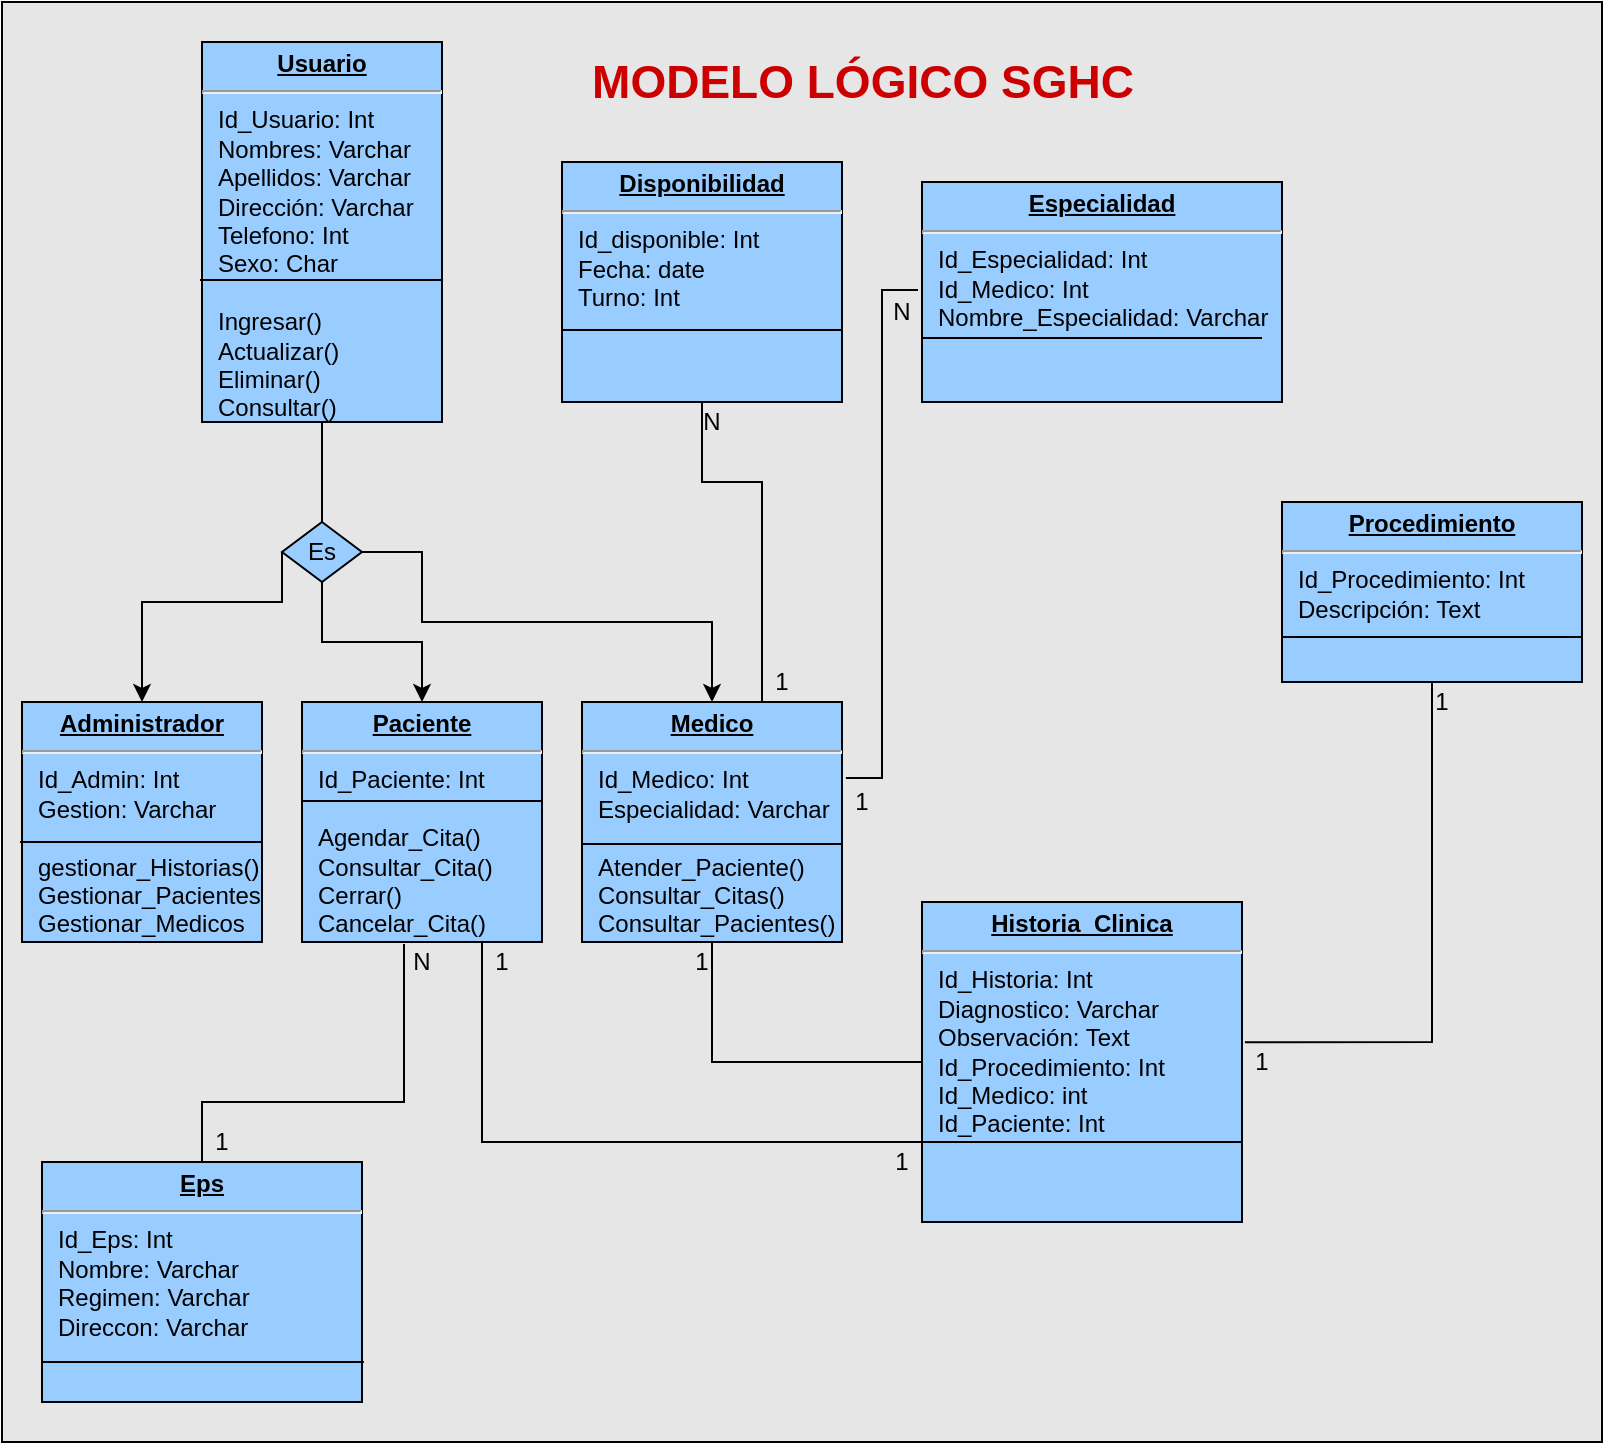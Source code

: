 <mxfile version="14.7.7" type="github">
  <diagram id="Qhw-kXxApB5mcE62uzXR" name="Page-1">
    <mxGraphModel dx="1746" dy="477" grid="1" gridSize="10" guides="1" tooltips="1" connect="1" arrows="1" fold="1" page="1" pageScale="1" pageWidth="827" pageHeight="1169" math="0" shadow="0">
      <root>
        <mxCell id="0" />
        <mxCell id="1" parent="0" />
        <mxCell id="5s0-geanVRbwV01lsVv5-57" value="" style="rounded=0;whiteSpace=wrap;html=1;fillColor=#E6E6E6;" vertex="1" parent="1">
          <mxGeometry x="-170" y="230" width="800" height="720" as="geometry" />
        </mxCell>
        <mxCell id="5s0-geanVRbwV01lsVv5-6" value="&lt;p style=&quot;margin: 0px ; margin-top: 4px ; text-align: center ; text-decoration: underline&quot;&gt;&lt;b&gt;Usuario&lt;/b&gt;&lt;/p&gt;&lt;hr&gt;&lt;p style=&quot;margin: 0px ; margin-left: 8px&quot;&gt;Id_Usuario: Int&lt;br&gt;Nombres: Varchar&lt;br&gt;Apellidos: Varchar&lt;/p&gt;&lt;p style=&quot;margin: 0px ; margin-left: 8px&quot;&gt;Dirección: Varchar&lt;/p&gt;&lt;p style=&quot;margin: 0px ; margin-left: 8px&quot;&gt;Telefono: Int&lt;/p&gt;&lt;p style=&quot;margin: 0px ; margin-left: 8px&quot;&gt;Sexo: Char&lt;/p&gt;&lt;p style=&quot;margin: 0px ; margin-left: 8px&quot;&gt;&lt;br&gt;&lt;/p&gt;&lt;p style=&quot;margin: 0px ; margin-left: 8px&quot;&gt;Ingresar()&lt;/p&gt;&lt;p style=&quot;margin: 0px ; margin-left: 8px&quot;&gt;Actualizar()&lt;/p&gt;&lt;p style=&quot;margin: 0px ; margin-left: 8px&quot;&gt;Eliminar()&lt;/p&gt;&lt;p style=&quot;margin: 0px ; margin-left: 8px&quot;&gt;Consultar()&lt;/p&gt;" style="verticalAlign=top;align=left;overflow=fill;fontSize=12;fontFamily=Helvetica;html=1;fillColor=#99CCFF;" vertex="1" parent="1">
          <mxGeometry x="-70" y="250" width="120" height="190" as="geometry" />
        </mxCell>
        <mxCell id="5s0-geanVRbwV01lsVv5-7" value="&lt;p style=&quot;margin: 0px ; margin-top: 4px ; text-align: center ; text-decoration: underline&quot;&gt;&lt;b&gt;Disponibilidad&lt;/b&gt;&lt;/p&gt;&lt;hr&gt;&lt;p style=&quot;margin: 0px ; margin-left: 8px&quot;&gt;Id_disponible: Int&lt;/p&gt;&lt;p style=&quot;margin: 0px ; margin-left: 8px&quot;&gt;Fecha: date&lt;br&gt;Turno: Int&lt;/p&gt;" style="verticalAlign=top;align=left;overflow=fill;fontSize=12;fontFamily=Helvetica;html=1;fillColor=#99CCFF;" vertex="1" parent="1">
          <mxGeometry x="110" y="310" width="140" height="120" as="geometry" />
        </mxCell>
        <mxCell id="5s0-geanVRbwV01lsVv5-8" value="&lt;p style=&quot;margin: 0px ; margin-top: 4px ; text-align: center ; text-decoration: underline&quot;&gt;&lt;b&gt;Administrador&lt;/b&gt;&lt;/p&gt;&lt;hr&gt;&lt;p style=&quot;margin: 0px ; margin-left: 8px&quot;&gt;Id_Admin: Int&lt;/p&gt;&lt;p style=&quot;margin: 0px ; margin-left: 8px&quot;&gt;Gestion: Varchar&lt;/p&gt;&lt;p style=&quot;margin: 0px ; margin-left: 8px&quot;&gt;&lt;br&gt;&lt;/p&gt;&lt;p style=&quot;margin: 0px ; margin-left: 8px&quot;&gt;gestionar_Historias()&lt;/p&gt;&lt;p style=&quot;margin: 0px ; margin-left: 8px&quot;&gt;Gestionar_Pacientes&lt;/p&gt;&lt;p style=&quot;margin: 0px ; margin-left: 8px&quot;&gt;Gestionar_Medicos&lt;/p&gt;" style="verticalAlign=top;align=left;overflow=fill;fontSize=12;fontFamily=Helvetica;html=1;fillColor=#99CCFF;" vertex="1" parent="1">
          <mxGeometry x="-160" y="580" width="120" height="120" as="geometry" />
        </mxCell>
        <mxCell id="5s0-geanVRbwV01lsVv5-9" value="&lt;p style=&quot;margin: 0px ; margin-top: 4px ; text-align: center ; text-decoration: underline&quot;&gt;&lt;b&gt;Paciente&lt;/b&gt;&lt;/p&gt;&lt;hr&gt;&lt;p style=&quot;margin: 0px ; margin-left: 8px&quot;&gt;Id_Paciente: Int&lt;/p&gt;&lt;p style=&quot;margin: 0px ; margin-left: 8px&quot;&gt;&lt;br&gt;&lt;/p&gt;&lt;p style=&quot;margin: 0px ; margin-left: 8px&quot;&gt;Agendar_Cita()&lt;/p&gt;&lt;p style=&quot;margin: 0px ; margin-left: 8px&quot;&gt;Consultar_Cita()&lt;/p&gt;&lt;p style=&quot;margin: 0px ; margin-left: 8px&quot;&gt;Cerrar()&lt;/p&gt;&lt;p style=&quot;margin: 0px ; margin-left: 8px&quot;&gt;Cancelar_Cita()&lt;/p&gt;" style="verticalAlign=top;align=left;overflow=fill;fontSize=12;fontFamily=Helvetica;html=1;fillColor=#99CCFF;" vertex="1" parent="1">
          <mxGeometry x="-20" y="580" width="120" height="120" as="geometry" />
        </mxCell>
        <mxCell id="5s0-geanVRbwV01lsVv5-10" value="&lt;p style=&quot;margin: 0px ; margin-top: 4px ; text-align: center ; text-decoration: underline&quot;&gt;&lt;b&gt;Medico&lt;/b&gt;&lt;/p&gt;&lt;hr&gt;&lt;p style=&quot;margin: 0px ; margin-left: 8px&quot;&gt;Id_Medico: Int&lt;/p&gt;&lt;p style=&quot;margin: 0px ; margin-left: 8px&quot;&gt;Especialidad: Varchar&lt;/p&gt;&lt;p style=&quot;margin: 0px ; margin-left: 8px&quot;&gt;&lt;br&gt;&lt;/p&gt;&lt;p style=&quot;margin: 0px ; margin-left: 8px&quot;&gt;Atender_Paciente()&lt;/p&gt;&lt;p style=&quot;margin: 0px ; margin-left: 8px&quot;&gt;Consultar_Citas()&lt;/p&gt;&lt;p style=&quot;margin: 0px ; margin-left: 8px&quot;&gt;Consultar_Pacientes()&lt;/p&gt;" style="verticalAlign=top;align=left;overflow=fill;fontSize=12;fontFamily=Helvetica;html=1;fillColor=#99CCFF;" vertex="1" parent="1">
          <mxGeometry x="120" y="580" width="130" height="120" as="geometry" />
        </mxCell>
        <mxCell id="5s0-geanVRbwV01lsVv5-11" value="&lt;p style=&quot;margin: 0px ; margin-top: 4px ; text-align: center ; text-decoration: underline&quot;&gt;&lt;b&gt;Especialidad&lt;/b&gt;&lt;/p&gt;&lt;hr&gt;&lt;p style=&quot;margin: 0px ; margin-left: 8px&quot;&gt;Id_Especialidad: Int&lt;/p&gt;&lt;p style=&quot;margin: 0px ; margin-left: 8px&quot;&gt;Id_Medico: Int&lt;/p&gt;&lt;p style=&quot;margin: 0px ; margin-left: 8px&quot;&gt;Nombre_Especialidad: Varchar&lt;/p&gt;&lt;span style=&quot;color: rgba(0 , 0 , 0 , 0) ; font-family: monospace ; font-size: 0px&quot;&gt;%3CmxGraphModel%3E%3Croot%3E%3CmxCell%20id%3D%220%22%2F%3E%3CmxCell%20id%3D%221%22%20parent%3D%220%22%2F%3E%3CmxCell%20id%3D%222%22%20value%3D%22%26lt%3Bp%20style%3D%26quot%3Bmargin%3A%200px%20%3B%20margin-top%3A%204px%20%3B%20text-align%3A%20center%20%3B%20text-decoration%3A%20underline%26quot%3B%26gt%3B%26lt%3Bb%26gt%3BMedico%26lt%3B%2Fb%26gt%3B%26lt%3B%2Fp%26gt%3B%26lt%3Bhr%26gt%3B%26lt%3Bp%20style%3D%26quot%3Bmargin%3A%200px%20%3B%20margin-left%3A%208px%26quot%3B%26gt%3BId_Medico%3A%20Integer%26lt%3B%2Fp%26gt%3B%26lt%3Bp%20style%3D%26quot%3Bmargin%3A%200px%20%3B%20margin-left%3A%208px%26quot%3B%26gt%3BEspecialidad%3A%20String%26lt%3B%2Fp%26gt%3B%26lt%3Bp%20style%3D%26quot%3Bmargin%3A%200px%20%3B%20margin-left%3A%208px%26quot%3B%26gt%3B%26lt%3Bbr%26gt%3B%26lt%3B%2Fp%26gt%3B%26lt%3Bp%20style%3D%26quot%3Bmargin%3A%200px%20%3B%20margin-left%3A%208px%26quot%3B%26gt%3BAtender_Paciente()%26lt%3B%2Fp%26gt%3B%26lt%3Bp%20style%3D%26quot%3Bmargin%3A%200px%20%3B%20margin-left%3A%208px%26quot%3B%26gt%3BConsultar_Citas()%26lt%3B%2Fp%26gt%3B%26lt%3Bp%20style%3D%26quot%3Bmargin%3A%200px%20%3B%20margin-left%3A%208px%26quot%3B%26gt%3BConsultar_Pacientes()%26lt%3B%2Fp%26gt%3B%22%20style%3D%22verticalAlign%3Dtop%3Balign%3Dleft%3Boverflow%3Dfill%3BfontSize%3D12%3BfontFamily%3DHelvetica%3Bhtml%3D1%3B%22%20vertex%3D%221%22%20parent%3D%221%22%3E%3CmxGeometry%20x%3D%22450%22%20y%3D%22570%22%20width%3D%22160%22%20height%3D%22120%22%20as%3D%22geometry%22%2F%3E%3C%2FmxCell%3E%3C%2Froot%3E%3C%2FmxGraphModel%3E&lt;/span&gt;" style="verticalAlign=top;align=left;overflow=fill;fontSize=12;fontFamily=Helvetica;html=1;fillColor=#99CCFF;" vertex="1" parent="1">
          <mxGeometry x="290" y="320" width="180" height="110" as="geometry" />
        </mxCell>
        <mxCell id="5s0-geanVRbwV01lsVv5-12" value="&lt;p style=&quot;margin: 0px ; margin-top: 4px ; text-align: center ; text-decoration: underline&quot;&gt;&lt;b&gt;Procedimiento&lt;/b&gt;&lt;/p&gt;&lt;hr&gt;&lt;p style=&quot;margin: 0px ; margin-left: 8px&quot;&gt;Id_Procedimiento: Int&lt;/p&gt;&lt;p style=&quot;margin: 0px ; margin-left: 8px&quot;&gt;Descripción: Text&lt;/p&gt;&lt;p style=&quot;margin: 0px ; margin-left: 8px&quot;&gt;&lt;br&gt;&lt;/p&gt;&lt;p style=&quot;margin: 0px ; margin-left: 8px&quot;&gt;&lt;br&gt;&lt;/p&gt;" style="verticalAlign=top;align=left;overflow=fill;fontSize=12;fontFamily=Helvetica;html=1;fillColor=#99CCFF;" vertex="1" parent="1">
          <mxGeometry x="470" y="480" width="150" height="90" as="geometry" />
        </mxCell>
        <mxCell id="5s0-geanVRbwV01lsVv5-13" value="&lt;p style=&quot;margin: 0px ; margin-top: 4px ; text-align: center ; text-decoration: underline&quot;&gt;&lt;b&gt;Historia_Clinica&lt;/b&gt;&lt;/p&gt;&lt;hr&gt;&lt;p style=&quot;margin: 0px ; margin-left: 8px&quot;&gt;Id_Historia: Int&lt;/p&gt;&lt;p style=&quot;margin: 0px ; margin-left: 8px&quot;&gt;Diagnostico: Varchar&lt;/p&gt;&lt;p style=&quot;margin: 0px ; margin-left: 8px&quot;&gt;Observación: Text&lt;/p&gt;&lt;p style=&quot;margin: 0px ; margin-left: 8px&quot;&gt;Id_Procedimiento: Int&lt;/p&gt;&lt;p style=&quot;margin: 0px ; margin-left: 8px&quot;&gt;Id_Medico: int&lt;/p&gt;&lt;p style=&quot;margin: 0px ; margin-left: 8px&quot;&gt;Id_Paciente: Int&lt;/p&gt;&lt;p style=&quot;margin: 0px ; margin-left: 8px&quot;&gt;&lt;br&gt;&lt;/p&gt;&lt;p style=&quot;margin: 0px ; margin-left: 8px&quot;&gt;&lt;br&gt;&lt;/p&gt;" style="verticalAlign=top;align=left;overflow=fill;fontSize=12;fontFamily=Helvetica;html=1;fillColor=#99CCFF;" vertex="1" parent="1">
          <mxGeometry x="290" y="680" width="160" height="160" as="geometry" />
        </mxCell>
        <mxCell id="5s0-geanVRbwV01lsVv5-14" value="&lt;p style=&quot;margin: 0px ; margin-top: 4px ; text-align: center ; text-decoration: underline&quot;&gt;&lt;b&gt;Eps&lt;/b&gt;&lt;/p&gt;&lt;hr&gt;&lt;p style=&quot;margin: 0px ; margin-left: 8px&quot;&gt;Id_Eps: Int&lt;/p&gt;&lt;p style=&quot;margin: 0px ; margin-left: 8px&quot;&gt;Nombre: Varchar&lt;/p&gt;&lt;p style=&quot;margin: 0px ; margin-left: 8px&quot;&gt;Regimen: Varchar&lt;/p&gt;&lt;p style=&quot;margin: 0px ; margin-left: 8px&quot;&gt;Direccon: Varchar&lt;/p&gt;&lt;p style=&quot;margin: 0px ; margin-left: 8px&quot;&gt;&lt;br&gt;&lt;/p&gt;" style="verticalAlign=top;align=left;overflow=fill;fontSize=12;fontFamily=Helvetica;html=1;fillColor=#99CCFF;" vertex="1" parent="1">
          <mxGeometry x="-150" y="810" width="160" height="120" as="geometry" />
        </mxCell>
        <mxCell id="5s0-geanVRbwV01lsVv5-17" style="edgeStyle=orthogonalEdgeStyle;rounded=0;orthogonalLoop=1;jettySize=auto;html=1;exitX=0;exitY=0.5;exitDx=0;exitDy=0;entryX=0.5;entryY=0;entryDx=0;entryDy=0;" edge="1" parent="1" source="5s0-geanVRbwV01lsVv5-16" target="5s0-geanVRbwV01lsVv5-8">
          <mxGeometry relative="1" as="geometry">
            <Array as="points">
              <mxPoint x="-30" y="530" />
              <mxPoint x="-100" y="530" />
            </Array>
          </mxGeometry>
        </mxCell>
        <mxCell id="5s0-geanVRbwV01lsVv5-18" style="edgeStyle=orthogonalEdgeStyle;rounded=0;orthogonalLoop=1;jettySize=auto;html=1;exitX=0.5;exitY=1;exitDx=0;exitDy=0;entryX=0.5;entryY=0;entryDx=0;entryDy=0;" edge="1" parent="1" source="5s0-geanVRbwV01lsVv5-16" target="5s0-geanVRbwV01lsVv5-9">
          <mxGeometry relative="1" as="geometry" />
        </mxCell>
        <mxCell id="5s0-geanVRbwV01lsVv5-19" style="edgeStyle=orthogonalEdgeStyle;rounded=0;orthogonalLoop=1;jettySize=auto;html=1;exitX=1;exitY=0.5;exitDx=0;exitDy=0;entryX=0.5;entryY=0;entryDx=0;entryDy=0;" edge="1" parent="1" source="5s0-geanVRbwV01lsVv5-16" target="5s0-geanVRbwV01lsVv5-10">
          <mxGeometry relative="1" as="geometry">
            <Array as="points">
              <mxPoint x="40" y="505" />
              <mxPoint x="40" y="540" />
              <mxPoint x="185" y="540" />
            </Array>
          </mxGeometry>
        </mxCell>
        <mxCell id="5s0-geanVRbwV01lsVv5-16" value="Es" style="shape=rhombus;perimeter=rhombusPerimeter;whiteSpace=wrap;html=1;align=center;fillColor=#99CCFF;" vertex="1" parent="1">
          <mxGeometry x="-30" y="490" width="40" height="30" as="geometry" />
        </mxCell>
        <mxCell id="5s0-geanVRbwV01lsVv5-21" value="" style="endArrow=none;html=1;rounded=0;entryX=0.5;entryY=1;entryDx=0;entryDy=0;exitX=0.5;exitY=0;exitDx=0;exitDy=0;" edge="1" parent="1" source="5s0-geanVRbwV01lsVv5-16" target="5s0-geanVRbwV01lsVv5-6">
          <mxGeometry relative="1" as="geometry">
            <mxPoint x="-100" y="489" as="sourcePoint" />
            <mxPoint x="60" y="489" as="targetPoint" />
          </mxGeometry>
        </mxCell>
        <mxCell id="5s0-geanVRbwV01lsVv5-24" value="" style="endArrow=none;html=1;rounded=0;entryX=0.5;entryY=1;entryDx=0;entryDy=0;exitX=1.009;exitY=0.438;exitDx=0;exitDy=0;exitPerimeter=0;" edge="1" parent="1" source="5s0-geanVRbwV01lsVv5-13" target="5s0-geanVRbwV01lsVv5-12">
          <mxGeometry relative="1" as="geometry">
            <mxPoint x="590" y="690" as="sourcePoint" />
            <mxPoint x="590" y="640" as="targetPoint" />
            <Array as="points">
              <mxPoint x="545" y="750" />
            </Array>
          </mxGeometry>
        </mxCell>
        <mxCell id="5s0-geanVRbwV01lsVv5-25" value="" style="endArrow=none;html=1;rounded=0;exitX=1.015;exitY=0.317;exitDx=0;exitDy=0;exitPerimeter=0;" edge="1" parent="1" source="5s0-geanVRbwV01lsVv5-10">
          <mxGeometry relative="1" as="geometry">
            <mxPoint x="269" y="600" as="sourcePoint" />
            <mxPoint x="288" y="374" as="targetPoint" />
            <Array as="points">
              <mxPoint x="270" y="618" />
              <mxPoint x="270" y="374" />
            </Array>
          </mxGeometry>
        </mxCell>
        <mxCell id="5s0-geanVRbwV01lsVv5-26" value="" style="endArrow=none;html=1;rounded=0;exitX=0.5;exitY=0;exitDx=0;exitDy=0;entryX=0.5;entryY=1;entryDx=0;entryDy=0;" edge="1" parent="1" target="5s0-geanVRbwV01lsVv5-7">
          <mxGeometry relative="1" as="geometry">
            <mxPoint x="210" y="580" as="sourcePoint" />
            <mxPoint x="170" y="470" as="targetPoint" />
            <Array as="points">
              <mxPoint x="210" y="470" />
              <mxPoint x="180" y="470" />
            </Array>
          </mxGeometry>
        </mxCell>
        <mxCell id="5s0-geanVRbwV01lsVv5-27" value="" style="endArrow=none;html=1;rounded=0;entryX=0;entryY=0.75;entryDx=0;entryDy=0;exitX=0.75;exitY=1;exitDx=0;exitDy=0;" edge="1" parent="1" source="5s0-geanVRbwV01lsVv5-9" target="5s0-geanVRbwV01lsVv5-13">
          <mxGeometry relative="1" as="geometry">
            <mxPoint x="150" y="860" as="sourcePoint" />
            <mxPoint x="150" y="810" as="targetPoint" />
            <Array as="points">
              <mxPoint x="70" y="800" />
            </Array>
          </mxGeometry>
        </mxCell>
        <mxCell id="5s0-geanVRbwV01lsVv5-28" value="" style="endArrow=none;html=1;rounded=0;entryX=0.5;entryY=1;entryDx=0;entryDy=0;" edge="1" parent="1" source="5s0-geanVRbwV01lsVv5-13" target="5s0-geanVRbwV01lsVv5-10">
          <mxGeometry relative="1" as="geometry">
            <mxPoint x="300" y="760" as="sourcePoint" />
            <mxPoint x="320" y="710" as="targetPoint" />
            <Array as="points">
              <mxPoint x="185" y="760" />
            </Array>
          </mxGeometry>
        </mxCell>
        <mxCell id="5s0-geanVRbwV01lsVv5-29" value="" style="endArrow=none;html=1;rounded=0;entryX=0.425;entryY=1.008;entryDx=0;entryDy=0;exitX=0.5;exitY=0;exitDx=0;exitDy=0;entryPerimeter=0;" edge="1" parent="1" source="5s0-geanVRbwV01lsVv5-14" target="5s0-geanVRbwV01lsVv5-9">
          <mxGeometry relative="1" as="geometry">
            <mxPoint x="20" y="790" as="sourcePoint" />
            <mxPoint x="20" y="740" as="targetPoint" />
            <Array as="points">
              <mxPoint x="-70" y="780" />
              <mxPoint x="31" y="780" />
            </Array>
          </mxGeometry>
        </mxCell>
        <mxCell id="5s0-geanVRbwV01lsVv5-30" value="1" style="text;html=1;strokeColor=none;fillColor=none;align=center;verticalAlign=middle;whiteSpace=wrap;rounded=0;" vertex="1" parent="1">
          <mxGeometry x="250" y="620" width="20" height="20" as="geometry" />
        </mxCell>
        <mxCell id="5s0-geanVRbwV01lsVv5-31" value="1" style="text;html=1;strokeColor=none;fillColor=none;align=center;verticalAlign=middle;whiteSpace=wrap;rounded=0;" vertex="1" parent="1">
          <mxGeometry x="270" y="800" width="20" height="20" as="geometry" />
        </mxCell>
        <mxCell id="5s0-geanVRbwV01lsVv5-32" value="1" style="text;html=1;strokeColor=none;fillColor=none;align=center;verticalAlign=middle;whiteSpace=wrap;rounded=0;" vertex="1" parent="1">
          <mxGeometry x="170" y="700" width="20" height="20" as="geometry" />
        </mxCell>
        <mxCell id="5s0-geanVRbwV01lsVv5-33" value="1" style="text;html=1;strokeColor=none;fillColor=none;align=center;verticalAlign=middle;whiteSpace=wrap;rounded=0;" vertex="1" parent="1">
          <mxGeometry x="70" y="700" width="20" height="20" as="geometry" />
        </mxCell>
        <mxCell id="5s0-geanVRbwV01lsVv5-39" value="1" style="text;html=1;strokeColor=none;fillColor=none;align=center;verticalAlign=middle;whiteSpace=wrap;rounded=0;" vertex="1" parent="1">
          <mxGeometry x="210" y="560" width="20" height="20" as="geometry" />
        </mxCell>
        <mxCell id="5s0-geanVRbwV01lsVv5-40" value="1" style="text;html=1;strokeColor=none;fillColor=none;align=center;verticalAlign=middle;whiteSpace=wrap;rounded=0;" vertex="1" parent="1">
          <mxGeometry x="450" y="750" width="20" height="20" as="geometry" />
        </mxCell>
        <mxCell id="5s0-geanVRbwV01lsVv5-41" value="1" style="text;html=1;strokeColor=none;fillColor=none;align=center;verticalAlign=middle;whiteSpace=wrap;rounded=0;" vertex="1" parent="1">
          <mxGeometry x="540" y="570" width="20" height="20" as="geometry" />
        </mxCell>
        <mxCell id="5s0-geanVRbwV01lsVv5-42" value="N" style="text;html=1;strokeColor=none;fillColor=none;align=center;verticalAlign=middle;whiteSpace=wrap;rounded=0;" vertex="1" parent="1">
          <mxGeometry x="270" y="375" width="20" height="20" as="geometry" />
        </mxCell>
        <mxCell id="5s0-geanVRbwV01lsVv5-44" value="N" style="text;html=1;strokeColor=none;fillColor=none;align=center;verticalAlign=middle;whiteSpace=wrap;rounded=0;" vertex="1" parent="1">
          <mxGeometry x="175" y="430" width="20" height="20" as="geometry" />
        </mxCell>
        <mxCell id="5s0-geanVRbwV01lsVv5-45" value="1" style="text;html=1;strokeColor=none;fillColor=none;align=center;verticalAlign=middle;whiteSpace=wrap;rounded=0;" vertex="1" parent="1">
          <mxGeometry x="-70" y="790" width="20" height="20" as="geometry" />
        </mxCell>
        <mxCell id="5s0-geanVRbwV01lsVv5-46" value="N" style="text;html=1;strokeColor=none;fillColor=none;align=center;verticalAlign=middle;whiteSpace=wrap;rounded=0;" vertex="1" parent="1">
          <mxGeometry x="30" y="700" width="20" height="20" as="geometry" />
        </mxCell>
        <mxCell id="5s0-geanVRbwV01lsVv5-47" value="" style="endArrow=none;html=1;rounded=0;" edge="1" parent="1">
          <mxGeometry relative="1" as="geometry">
            <mxPoint x="-71" y="369" as="sourcePoint" />
            <mxPoint x="50" y="369" as="targetPoint" />
          </mxGeometry>
        </mxCell>
        <mxCell id="5s0-geanVRbwV01lsVv5-48" value="" style="endArrow=none;html=1;rounded=0;entryX=1;entryY=0.7;entryDx=0;entryDy=0;entryPerimeter=0;" edge="1" parent="1" target="5s0-geanVRbwV01lsVv5-7">
          <mxGeometry relative="1" as="geometry">
            <mxPoint x="110" y="394" as="sourcePoint" />
            <mxPoint x="230" y="395" as="targetPoint" />
          </mxGeometry>
        </mxCell>
        <mxCell id="5s0-geanVRbwV01lsVv5-49" value="" style="endArrow=none;html=1;rounded=0;" edge="1" parent="1">
          <mxGeometry relative="1" as="geometry">
            <mxPoint x="290" y="398" as="sourcePoint" />
            <mxPoint x="460" y="398" as="targetPoint" />
          </mxGeometry>
        </mxCell>
        <mxCell id="5s0-geanVRbwV01lsVv5-50" value="" style="endArrow=none;html=1;rounded=0;entryX=1;entryY=0.75;entryDx=0;entryDy=0;exitX=0;exitY=0.75;exitDx=0;exitDy=0;" edge="1" parent="1" source="5s0-geanVRbwV01lsVv5-12" target="5s0-geanVRbwV01lsVv5-12">
          <mxGeometry relative="1" as="geometry">
            <mxPoint x="470" y="548" as="sourcePoint" />
            <mxPoint x="591" y="550" as="targetPoint" />
          </mxGeometry>
        </mxCell>
        <mxCell id="5s0-geanVRbwV01lsVv5-51" value="" style="endArrow=none;html=1;rounded=0;entryX=1;entryY=0.75;entryDx=0;entryDy=0;exitX=1;exitY=0;exitDx=0;exitDy=0;" edge="1" parent="1" source="5s0-geanVRbwV01lsVv5-31" target="5s0-geanVRbwV01lsVv5-13">
          <mxGeometry relative="1" as="geometry">
            <mxPoint x="300" y="800" as="sourcePoint" />
            <mxPoint x="421" y="800" as="targetPoint" />
          </mxGeometry>
        </mxCell>
        <mxCell id="5s0-geanVRbwV01lsVv5-52" value="" style="endArrow=none;html=1;rounded=0;" edge="1" parent="1">
          <mxGeometry relative="1" as="geometry">
            <mxPoint x="120" y="651" as="sourcePoint" />
            <mxPoint x="250" y="651" as="targetPoint" />
          </mxGeometry>
        </mxCell>
        <mxCell id="5s0-geanVRbwV01lsVv5-53" value="" style="endArrow=none;html=1;rounded=0;" edge="1" parent="1">
          <mxGeometry relative="1" as="geometry">
            <mxPoint x="-20.5" y="629.5" as="sourcePoint" />
            <mxPoint x="100.5" y="629.5" as="targetPoint" />
          </mxGeometry>
        </mxCell>
        <mxCell id="5s0-geanVRbwV01lsVv5-54" value="" style="endArrow=none;html=1;rounded=0;" edge="1" parent="1">
          <mxGeometry relative="1" as="geometry">
            <mxPoint x="-161" y="650" as="sourcePoint" />
            <mxPoint x="-40" y="650" as="targetPoint" />
          </mxGeometry>
        </mxCell>
        <mxCell id="5s0-geanVRbwV01lsVv5-55" value="" style="endArrow=none;html=1;rounded=0;entryX=1.006;entryY=0.833;entryDx=0;entryDy=0;entryPerimeter=0;" edge="1" parent="1" target="5s0-geanVRbwV01lsVv5-14">
          <mxGeometry relative="1" as="geometry">
            <mxPoint x="-150" y="910" as="sourcePoint" />
            <mxPoint x="-29" y="910" as="targetPoint" />
          </mxGeometry>
        </mxCell>
        <mxCell id="5s0-geanVRbwV01lsVv5-56" value="&lt;font size=&quot;1&quot; color=&quot;#cc0000&quot;&gt;&lt;b style=&quot;font-size: 23px&quot;&gt;MODELO LÓGICO SGHC&lt;/b&gt;&lt;/font&gt;" style="text;html=1;strokeColor=none;fillColor=none;align=center;verticalAlign=middle;whiteSpace=wrap;rounded=0;" vertex="1" parent="1">
          <mxGeometry x="122.5" y="260" width="275" height="20" as="geometry" />
        </mxCell>
      </root>
    </mxGraphModel>
  </diagram>
</mxfile>

